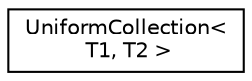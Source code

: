 digraph "Graphical Class Hierarchy"
{
 // INTERACTIVE_SVG=YES
 // LATEX_PDF_SIZE
  edge [fontname="Helvetica",fontsize="10",labelfontname="Helvetica",labelfontsize="10"];
  node [fontname="Helvetica",fontsize="10",shape=record];
  rankdir="LR";
  Node0 [label="UniformCollection\<\l T1, T2 \>",height=0.2,width=0.4,color="black", fillcolor="white", style="filled",URL="$class_uniform_collection.html",tooltip="Holds collections of program uniforms of the same type these collections have to be identifier by cou..."];
}
